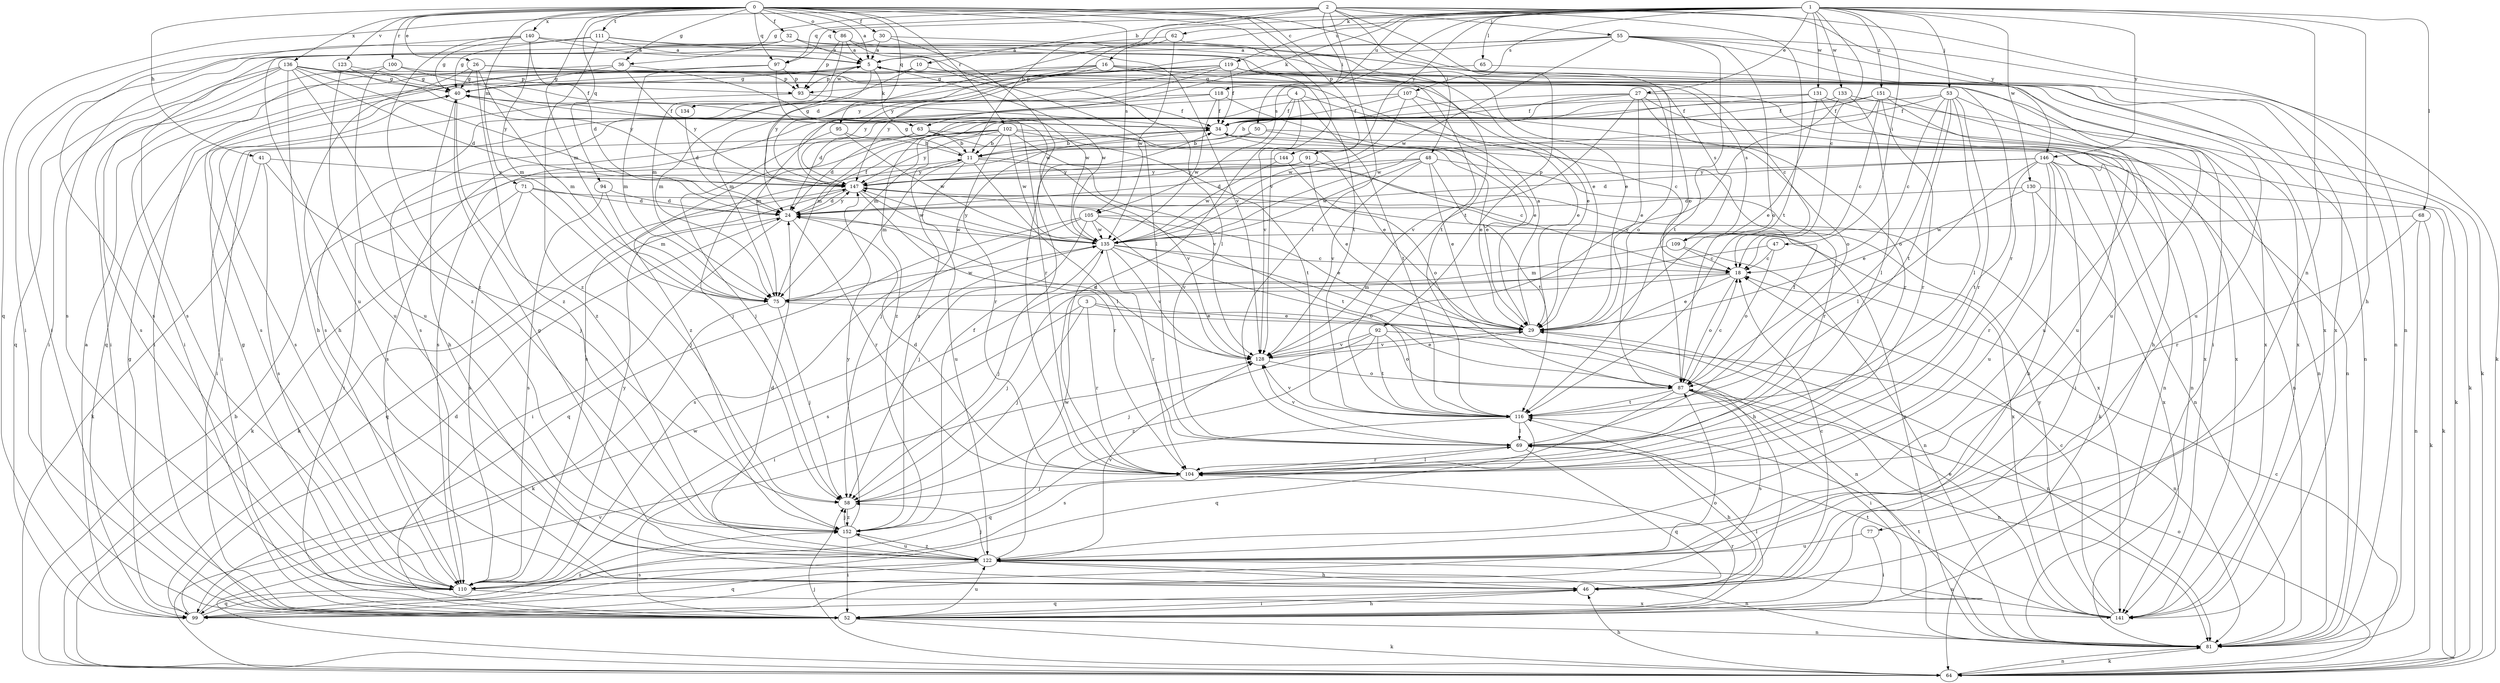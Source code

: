 strict digraph  {
0;
1;
2;
3;
4;
5;
10;
11;
16;
18;
24;
26;
27;
29;
30;
32;
34;
36;
40;
41;
46;
47;
48;
50;
52;
53;
55;
58;
62;
63;
64;
65;
68;
69;
71;
75;
77;
81;
86;
87;
91;
92;
93;
94;
95;
97;
99;
100;
102;
104;
105;
107;
109;
110;
111;
116;
118;
119;
122;
123;
128;
130;
131;
133;
134;
135;
136;
140;
141;
144;
146;
147;
151;
152;
0 -> 5  [label=a];
0 -> 26  [label=e];
0 -> 30  [label=f];
0 -> 32  [label=f];
0 -> 36  [label=g];
0 -> 41  [label=h];
0 -> 71  [label=m];
0 -> 75  [label=m];
0 -> 86  [label=o];
0 -> 87  [label=o];
0 -> 91  [label=p];
0 -> 94  [label=q];
0 -> 95  [label=q];
0 -> 97  [label=q];
0 -> 100  [label=r];
0 -> 102  [label=r];
0 -> 105  [label=s];
0 -> 111  [label=t];
0 -> 116  [label=t];
0 -> 123  [label=v];
0 -> 128  [label=v];
0 -> 136  [label=x];
0 -> 140  [label=x];
1 -> 16  [label=c];
1 -> 18  [label=c];
1 -> 24  [label=d];
1 -> 27  [label=e];
1 -> 46  [label=h];
1 -> 47  [label=i];
1 -> 53  [label=j];
1 -> 62  [label=k];
1 -> 63  [label=k];
1 -> 65  [label=l];
1 -> 68  [label=l];
1 -> 77  [label=n];
1 -> 97  [label=q];
1 -> 105  [label=s];
1 -> 107  [label=s];
1 -> 118  [label=u];
1 -> 119  [label=u];
1 -> 130  [label=w];
1 -> 131  [label=w];
1 -> 133  [label=w];
1 -> 144  [label=y];
1 -> 146  [label=y];
1 -> 151  [label=z];
2 -> 10  [label=b];
2 -> 11  [label=b];
2 -> 36  [label=g];
2 -> 48  [label=i];
2 -> 50  [label=i];
2 -> 55  [label=j];
2 -> 69  [label=l];
2 -> 81  [label=n];
2 -> 92  [label=p];
2 -> 97  [label=q];
2 -> 99  [label=q];
2 -> 116  [label=t];
2 -> 146  [label=y];
3 -> 29  [label=e];
3 -> 52  [label=i];
3 -> 58  [label=j];
3 -> 81  [label=n];
3 -> 104  [label=r];
4 -> 18  [label=c];
4 -> 34  [label=f];
4 -> 52  [label=i];
4 -> 104  [label=r];
4 -> 116  [label=t];
4 -> 128  [label=v];
5 -> 40  [label=g];
5 -> 52  [label=i];
5 -> 63  [label=k];
5 -> 109  [label=s];
5 -> 134  [label=w];
5 -> 135  [label=w];
5 -> 147  [label=y];
10 -> 52  [label=i];
10 -> 75  [label=m];
10 -> 93  [label=p];
11 -> 40  [label=g];
11 -> 69  [label=l];
11 -> 75  [label=m];
11 -> 122  [label=u];
11 -> 128  [label=v];
11 -> 141  [label=x];
11 -> 147  [label=y];
16 -> 29  [label=e];
16 -> 40  [label=g];
16 -> 99  [label=q];
16 -> 109  [label=s];
16 -> 110  [label=s];
16 -> 122  [label=u];
16 -> 147  [label=y];
18 -> 29  [label=e];
18 -> 58  [label=j];
18 -> 75  [label=m];
18 -> 87  [label=o];
24 -> 34  [label=f];
24 -> 52  [label=i];
24 -> 99  [label=q];
24 -> 104  [label=r];
24 -> 135  [label=w];
24 -> 147  [label=y];
26 -> 40  [label=g];
26 -> 46  [label=h];
26 -> 75  [label=m];
26 -> 87  [label=o];
26 -> 141  [label=x];
26 -> 152  [label=z];
27 -> 11  [label=b];
27 -> 29  [label=e];
27 -> 34  [label=f];
27 -> 81  [label=n];
27 -> 104  [label=r];
27 -> 128  [label=v];
27 -> 141  [label=x];
27 -> 152  [label=z];
29 -> 5  [label=a];
29 -> 81  [label=n];
29 -> 128  [label=v];
30 -> 5  [label=a];
30 -> 104  [label=r];
30 -> 110  [label=s];
30 -> 141  [label=x];
32 -> 5  [label=a];
32 -> 29  [label=e];
32 -> 52  [label=i];
32 -> 116  [label=t];
32 -> 122  [label=u];
34 -> 11  [label=b];
34 -> 29  [label=e];
34 -> 40  [label=g];
34 -> 58  [label=j];
34 -> 64  [label=k];
36 -> 40  [label=g];
36 -> 52  [label=i];
36 -> 135  [label=w];
36 -> 147  [label=y];
40 -> 34  [label=f];
40 -> 46  [label=h];
40 -> 152  [label=z];
41 -> 58  [label=j];
41 -> 64  [label=k];
41 -> 110  [label=s];
41 -> 147  [label=y];
46 -> 18  [label=c];
46 -> 52  [label=i];
46 -> 99  [label=q];
47 -> 18  [label=c];
47 -> 87  [label=o];
47 -> 110  [label=s];
48 -> 24  [label=d];
48 -> 29  [label=e];
48 -> 104  [label=r];
48 -> 116  [label=t];
48 -> 128  [label=v];
48 -> 135  [label=w];
48 -> 147  [label=y];
50 -> 11  [label=b];
50 -> 29  [label=e];
50 -> 81  [label=n];
50 -> 110  [label=s];
52 -> 46  [label=h];
52 -> 64  [label=k];
52 -> 69  [label=l];
52 -> 81  [label=n];
52 -> 104  [label=r];
52 -> 122  [label=u];
53 -> 18  [label=c];
53 -> 34  [label=f];
53 -> 46  [label=h];
53 -> 69  [label=l];
53 -> 87  [label=o];
53 -> 104  [label=r];
53 -> 116  [label=t];
53 -> 152  [label=z];
55 -> 5  [label=a];
55 -> 64  [label=k];
55 -> 81  [label=n];
55 -> 87  [label=o];
55 -> 110  [label=s];
55 -> 116  [label=t];
55 -> 135  [label=w];
55 -> 141  [label=x];
55 -> 147  [label=y];
58 -> 152  [label=z];
62 -> 5  [label=a];
62 -> 104  [label=r];
62 -> 135  [label=w];
62 -> 147  [label=y];
63 -> 11  [label=b];
63 -> 24  [label=d];
63 -> 29  [label=e];
63 -> 81  [label=n];
63 -> 152  [label=z];
64 -> 11  [label=b];
64 -> 18  [label=c];
64 -> 46  [label=h];
64 -> 58  [label=j];
64 -> 81  [label=n];
64 -> 87  [label=o];
64 -> 128  [label=v];
65 -> 40  [label=g];
65 -> 81  [label=n];
68 -> 64  [label=k];
68 -> 81  [label=n];
68 -> 104  [label=r];
68 -> 135  [label=w];
69 -> 34  [label=f];
69 -> 46  [label=h];
69 -> 99  [label=q];
69 -> 104  [label=r];
69 -> 128  [label=v];
71 -> 24  [label=d];
71 -> 58  [label=j];
71 -> 64  [label=k];
71 -> 81  [label=n];
71 -> 110  [label=s];
75 -> 29  [label=e];
75 -> 58  [label=j];
75 -> 64  [label=k];
75 -> 135  [label=w];
77 -> 52  [label=i];
77 -> 122  [label=u];
81 -> 64  [label=k];
81 -> 116  [label=t];
86 -> 5  [label=a];
86 -> 69  [label=l];
86 -> 75  [label=m];
86 -> 93  [label=p];
86 -> 128  [label=v];
87 -> 18  [label=c];
87 -> 52  [label=i];
87 -> 81  [label=n];
87 -> 99  [label=q];
87 -> 110  [label=s];
87 -> 116  [label=t];
91 -> 18  [label=c];
91 -> 29  [label=e];
91 -> 52  [label=i];
91 -> 147  [label=y];
92 -> 58  [label=j];
92 -> 81  [label=n];
92 -> 87  [label=o];
92 -> 116  [label=t];
92 -> 128  [label=v];
92 -> 152  [label=z];
93 -> 34  [label=f];
93 -> 110  [label=s];
94 -> 24  [label=d];
94 -> 75  [label=m];
94 -> 110  [label=s];
95 -> 11  [label=b];
95 -> 58  [label=j];
95 -> 135  [label=w];
97 -> 75  [label=m];
97 -> 93  [label=p];
97 -> 104  [label=r];
97 -> 110  [label=s];
99 -> 5  [label=a];
99 -> 24  [label=d];
99 -> 40  [label=g];
99 -> 87  [label=o];
99 -> 135  [label=w];
99 -> 152  [label=z];
100 -> 34  [label=f];
100 -> 52  [label=i];
100 -> 93  [label=p];
100 -> 122  [label=u];
102 -> 11  [label=b];
102 -> 52  [label=i];
102 -> 58  [label=j];
102 -> 81  [label=n];
102 -> 104  [label=r];
102 -> 110  [label=s];
102 -> 116  [label=t];
102 -> 128  [label=v];
102 -> 135  [label=w];
102 -> 147  [label=y];
104 -> 24  [label=d];
104 -> 58  [label=j];
104 -> 69  [label=l];
105 -> 29  [label=e];
105 -> 58  [label=j];
105 -> 99  [label=q];
105 -> 110  [label=s];
105 -> 128  [label=v];
105 -> 135  [label=w];
105 -> 141  [label=x];
107 -> 24  [label=d];
107 -> 29  [label=e];
107 -> 34  [label=f];
107 -> 87  [label=o];
107 -> 135  [label=w];
109 -> 18  [label=c];
109 -> 75  [label=m];
109 -> 81  [label=n];
110 -> 40  [label=g];
110 -> 99  [label=q];
110 -> 141  [label=x];
110 -> 147  [label=y];
111 -> 5  [label=a];
111 -> 40  [label=g];
111 -> 69  [label=l];
111 -> 110  [label=s];
111 -> 116  [label=t];
111 -> 152  [label=z];
116 -> 69  [label=l];
116 -> 99  [label=q];
116 -> 110  [label=s];
116 -> 128  [label=v];
118 -> 29  [label=e];
118 -> 34  [label=f];
118 -> 75  [label=m];
118 -> 110  [label=s];
118 -> 135  [label=w];
119 -> 18  [label=c];
119 -> 34  [label=f];
119 -> 64  [label=k];
119 -> 75  [label=m];
119 -> 93  [label=p];
119 -> 110  [label=s];
119 -> 122  [label=u];
119 -> 147  [label=y];
122 -> 24  [label=d];
122 -> 40  [label=g];
122 -> 46  [label=h];
122 -> 58  [label=j];
122 -> 81  [label=n];
122 -> 99  [label=q];
122 -> 110  [label=s];
122 -> 128  [label=v];
122 -> 135  [label=w];
122 -> 152  [label=z];
123 -> 40  [label=g];
123 -> 122  [label=u];
123 -> 147  [label=y];
128 -> 24  [label=d];
128 -> 29  [label=e];
128 -> 87  [label=o];
130 -> 24  [label=d];
130 -> 29  [label=e];
130 -> 64  [label=k];
130 -> 104  [label=r];
130 -> 141  [label=x];
131 -> 29  [label=e];
131 -> 34  [label=f];
131 -> 75  [label=m];
131 -> 122  [label=u];
131 -> 141  [label=x];
133 -> 34  [label=f];
133 -> 64  [label=k];
133 -> 69  [label=l];
133 -> 128  [label=v];
134 -> 24  [label=d];
135 -> 18  [label=c];
135 -> 46  [label=h];
135 -> 58  [label=j];
135 -> 87  [label=o];
135 -> 104  [label=r];
135 -> 128  [label=v];
135 -> 147  [label=y];
136 -> 24  [label=d];
136 -> 40  [label=g];
136 -> 46  [label=h];
136 -> 52  [label=i];
136 -> 93  [label=p];
136 -> 99  [label=q];
136 -> 110  [label=s];
136 -> 135  [label=w];
136 -> 141  [label=x];
136 -> 147  [label=y];
136 -> 152  [label=z];
140 -> 5  [label=a];
140 -> 24  [label=d];
140 -> 29  [label=e];
140 -> 40  [label=g];
140 -> 52  [label=i];
140 -> 75  [label=m];
140 -> 152  [label=z];
141 -> 18  [label=c];
141 -> 29  [label=e];
141 -> 116  [label=t];
141 -> 122  [label=u];
141 -> 147  [label=y];
144 -> 87  [label=o];
144 -> 135  [label=w];
144 -> 147  [label=y];
146 -> 24  [label=d];
146 -> 46  [label=h];
146 -> 52  [label=i];
146 -> 64  [label=k];
146 -> 69  [label=l];
146 -> 81  [label=n];
146 -> 116  [label=t];
146 -> 122  [label=u];
146 -> 147  [label=y];
147 -> 24  [label=d];
147 -> 64  [label=k];
147 -> 104  [label=r];
147 -> 116  [label=t];
147 -> 135  [label=w];
151 -> 18  [label=c];
151 -> 34  [label=f];
151 -> 75  [label=m];
151 -> 81  [label=n];
151 -> 104  [label=r];
151 -> 122  [label=u];
151 -> 135  [label=w];
152 -> 34  [label=f];
152 -> 52  [label=i];
152 -> 58  [label=j];
152 -> 122  [label=u];
152 -> 147  [label=y];
}
